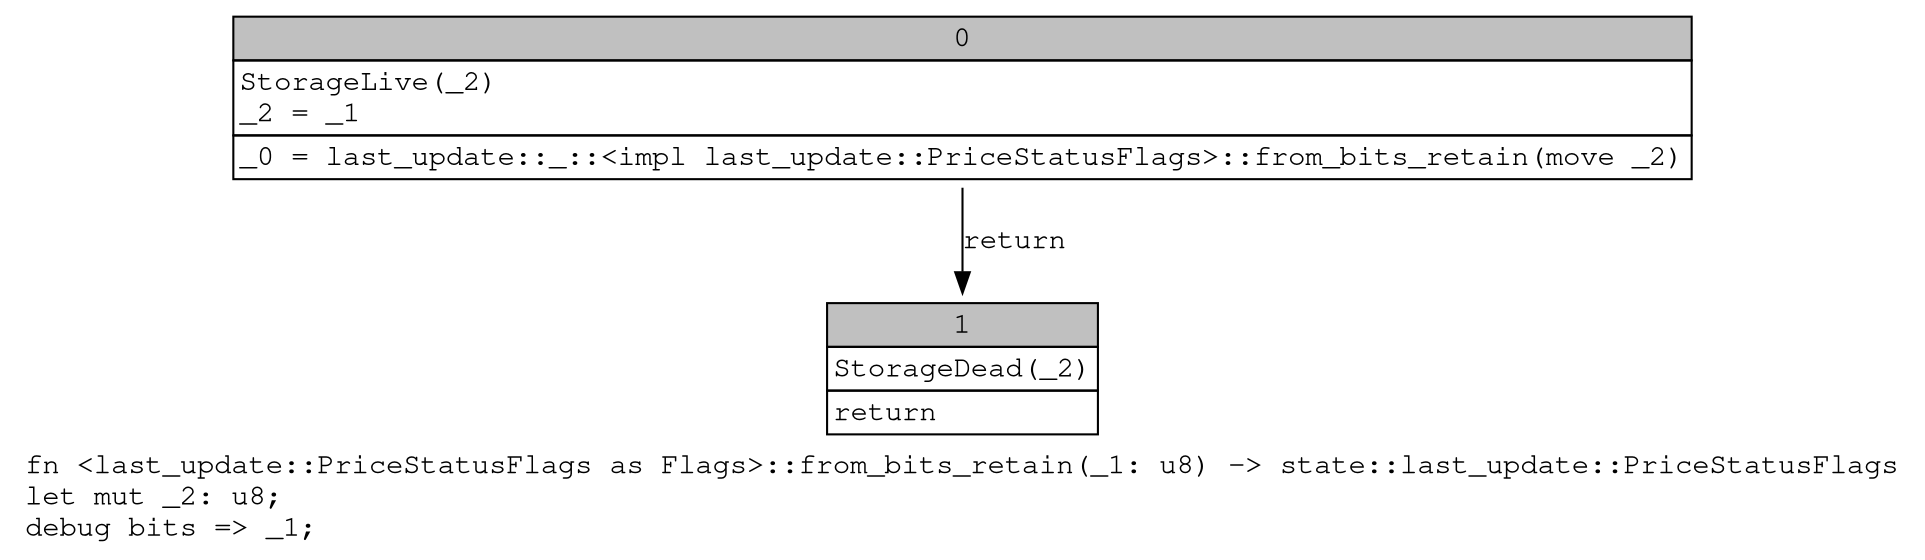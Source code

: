 digraph Mir_0_6662 {
    graph [fontname="Courier, monospace"];
    node [fontname="Courier, monospace"];
    edge [fontname="Courier, monospace"];
    label=<fn &lt;last_update::PriceStatusFlags as Flags&gt;::from_bits_retain(_1: u8) -&gt; state::last_update::PriceStatusFlags<br align="left"/>let mut _2: u8;<br align="left"/>debug bits =&gt; _1;<br align="left"/>>;
    bb0__0_6662 [shape="none", label=<<table border="0" cellborder="1" cellspacing="0"><tr><td bgcolor="gray" align="center" colspan="1">0</td></tr><tr><td align="left" balign="left">StorageLive(_2)<br/>_2 = _1<br/></td></tr><tr><td align="left">_0 = last_update::_::&lt;impl last_update::PriceStatusFlags&gt;::from_bits_retain(move _2)</td></tr></table>>];
    bb1__0_6662 [shape="none", label=<<table border="0" cellborder="1" cellspacing="0"><tr><td bgcolor="gray" align="center" colspan="1">1</td></tr><tr><td align="left" balign="left">StorageDead(_2)<br/></td></tr><tr><td align="left">return</td></tr></table>>];
    bb0__0_6662 -> bb1__0_6662 [label="return"];
}

